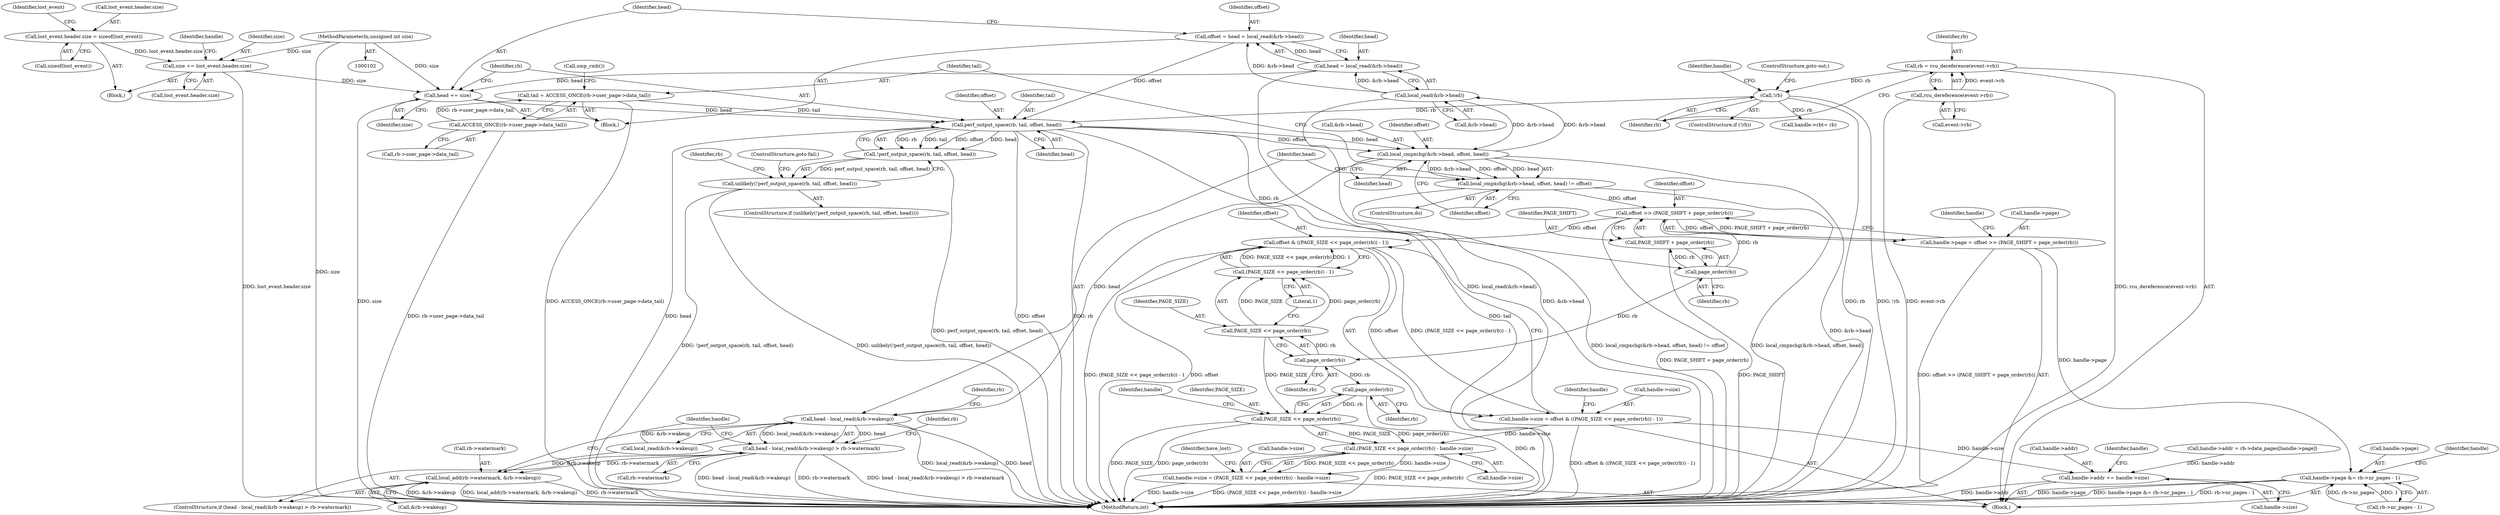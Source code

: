 digraph "0_linux_a8b0ca17b80e92faab46ee7179ba9e99ccb61233_68@API" {
"1000208" [label="(Call,offset = head = local_read(&rb->head))"];
"1000210" [label="(Call,head = local_read(&rb->head))"];
"1000212" [label="(Call,local_read(&rb->head))"];
"1000230" [label="(Call,local_cmpxchg(&rb->head, offset, head))"];
"1000223" [label="(Call,perf_output_space(rb, tail, offset, head))"];
"1000133" [label="(Call,!rb)"];
"1000126" [label="(Call,rb = rcu_dereference(event->rb))"];
"1000128" [label="(Call,rcu_dereference(event->rb))"];
"1000199" [label="(Call,tail = ACCESS_ONCE(rb->user_page->data_tail))"];
"1000201" [label="(Call,ACCESS_ONCE(rb->user_page->data_tail))"];
"1000208" [label="(Call,offset = head = local_read(&rb->head))"];
"1000217" [label="(Call,head += size)"];
"1000188" [label="(Call,size += lost_event.header.size)"];
"1000172" [label="(Call,lost_event.header.size = sizeof(lost_event))"];
"1000105" [label="(MethodParameterIn,unsigned int size)"];
"1000222" [label="(Call,!perf_output_space(rb, tail, offset, head))"];
"1000221" [label="(Call,unlikely(!perf_output_space(rb, tail, offset, head)))"];
"1000229" [label="(Call,local_cmpxchg(&rb->head, offset, head) != offset)"];
"1000262" [label="(Call,offset >> (PAGE_SHIFT + page_order(rb)))"];
"1000258" [label="(Call,handle->page = offset >> (PAGE_SHIFT + page_order(rb)))"];
"1000268" [label="(Call,handle->page &= rb->nr_pages - 1)"];
"1000281" [label="(Call,offset & ((PAGE_SIZE << page_order(rb)) - 1))"];
"1000277" [label="(Call,handle->size = offset & ((PAGE_SIZE << page_order(rb)) - 1))"];
"1000300" [label="(Call,handle->addr += handle->size)"];
"1000311" [label="(Call,(PAGE_SIZE << page_order(rb)) - handle->size)"];
"1000307" [label="(Call,handle->size = (PAGE_SIZE << page_order(rb)) - handle->size)"];
"1000240" [label="(Call,head - local_read(&rb->wakeup))"];
"1000239" [label="(Call,head - local_read(&rb->wakeup) > rb->watermark)"];
"1000250" [label="(Call,local_add(rb->watermark, &rb->wakeup))"];
"1000266" [label="(Call,page_order(rb))"];
"1000264" [label="(Call,PAGE_SHIFT + page_order(rb))"];
"1000286" [label="(Call,page_order(rb))"];
"1000284" [label="(Call,PAGE_SIZE << page_order(rb))"];
"1000283" [label="(Call,(PAGE_SIZE << page_order(rb)) - 1)"];
"1000312" [label="(Call,PAGE_SIZE << page_order(rb))"];
"1000314" [label="(Call,page_order(rb))"];
"1000281" [label="(Call,offset & ((PAGE_SIZE << page_order(rb)) - 1))"];
"1000222" [label="(Call,!perf_output_space(rb, tail, offset, head))"];
"1000188" [label="(Call,size += lost_event.header.size)"];
"1000312" [label="(Call,PAGE_SIZE << page_order(rb))"];
"1000240" [label="(Call,head - local_read(&rb->wakeup))"];
"1000183" [label="(Identifier,lost_event)"];
"1000266" [label="(Call,page_order(rb))"];
"1000262" [label="(Call,offset >> (PAGE_SHIFT + page_order(rb)))"];
"1000219" [label="(Identifier,size)"];
"1000199" [label="(Call,tail = ACCESS_ONCE(rb->user_page->data_tail))"];
"1000291" [label="(Identifier,handle)"];
"1000285" [label="(Identifier,PAGE_SIZE)"];
"1000235" [label="(Identifier,offset)"];
"1000105" [label="(MethodParameterIn,unsigned int size)"];
"1000231" [label="(Call,&rb->head)"];
"1000208" [label="(Call,offset = head = local_read(&rb->head))"];
"1000300" [label="(Call,handle->addr += handle->size)"];
"1000270" [label="(Identifier,handle)"];
"1000133" [label="(Call,!rb)"];
"1000309" [label="(Identifier,handle)"];
"1000134" [label="(Identifier,rb)"];
"1000202" [label="(Call,rb->user_page->data_tail)"];
"1000128" [label="(Call,rcu_dereference(event->rb))"];
"1000227" [label="(Identifier,head)"];
"1000287" [label="(Identifier,rb)"];
"1000172" [label="(Call,lost_event.header.size = sizeof(lost_event))"];
"1000311" [label="(Call,(PAGE_SIZE << page_order(rb)) - handle->size)"];
"1000211" [label="(Identifier,head)"];
"1000230" [label="(Call,local_cmpxchg(&rb->head, offset, head))"];
"1000250" [label="(Call,local_add(rb->watermark, &rb->wakeup))"];
"1000132" [label="(ControlStructure,if (!rb))"];
"1000304" [label="(Call,handle->size)"];
"1000314" [label="(Call,page_order(rb))"];
"1000258" [label="(Call,handle->page = offset >> (PAGE_SHIFT + page_order(rb)))"];
"1000282" [label="(Identifier,offset)"];
"1000127" [label="(Identifier,rb)"];
"1000263" [label="(Identifier,offset)"];
"1000241" [label="(Identifier,head)"];
"1000269" [label="(Call,handle->page)"];
"1000239" [label="(Call,head - local_read(&rb->wakeup) > rb->watermark)"];
"1000286" [label="(Call,page_order(rb))"];
"1000200" [label="(Identifier,tail)"];
"1000320" [label="(Identifier,have_lost)"];
"1000316" [label="(Call,handle->size)"];
"1000289" [label="(Call,handle->addr = rb->data_pages[handle->page])"];
"1000223" [label="(Call,perf_output_space(rb, tail, offset, head))"];
"1000217" [label="(Call,head += size)"];
"1000135" [label="(ControlStructure,goto out;)"];
"1000108" [label="(Block,)"];
"1000308" [label="(Call,handle->size)"];
"1000171" [label="(Block,)"];
"1000267" [label="(Identifier,rb)"];
"1000288" [label="(Literal,1)"];
"1000317" [label="(Identifier,handle)"];
"1000284" [label="(Call,PAGE_SIZE << page_order(rb))"];
"1000242" [label="(Call,local_read(&rb->wakeup))"];
"1000233" [label="(Identifier,rb)"];
"1000238" [label="(ControlStructure,if (head - local_read(&rb->wakeup) > rb->watermark))"];
"1000190" [label="(Call,lost_event.header.size)"];
"1000248" [label="(Identifier,rb)"];
"1000254" [label="(Call,&rb->wakeup)"];
"1000301" [label="(Call,handle->addr)"];
"1000129" [label="(Call,event->rb)"];
"1000178" [label="(Call,sizeof(lost_event))"];
"1000138" [label="(Identifier,handle)"];
"1000272" [label="(Call,rb->nr_pages - 1)"];
"1000251" [label="(Call,rb->watermark)"];
"1000226" [label="(Identifier,offset)"];
"1000283" [label="(Call,(PAGE_SIZE << page_order(rb)) - 1)"];
"1000210" [label="(Call,head = local_read(&rb->head))"];
"1000236" [label="(Identifier,head)"];
"1000264" [label="(Call,PAGE_SHIFT + page_order(rb))"];
"1000278" [label="(Call,handle->size)"];
"1000201" [label="(Call,ACCESS_ONCE(rb->user_page->data_tail))"];
"1000268" [label="(Call,handle->page &= rb->nr_pages - 1)"];
"1000307" [label="(Call,handle->size = (PAGE_SIZE << page_order(rb)) - handle->size)"];
"1000265" [label="(Identifier,PAGE_SHIFT)"];
"1000220" [label="(ControlStructure,if (unlikely(!perf_output_space(rb, tail, offset, head))))"];
"1000197" [label="(ControlStructure,do)"];
"1000313" [label="(Identifier,PAGE_SIZE)"];
"1000209" [label="(Identifier,offset)"];
"1000136" [label="(Call,handle->rb\t= rb)"];
"1000252" [label="(Identifier,rb)"];
"1000212" [label="(Call,local_read(&rb->head))"];
"1000126" [label="(Call,rb = rcu_dereference(event->rb))"];
"1000218" [label="(Identifier,head)"];
"1000207" [label="(Call,smp_rmb())"];
"1000221" [label="(Call,unlikely(!perf_output_space(rb, tail, offset, head)))"];
"1000315" [label="(Identifier,rb)"];
"1000229" [label="(Call,local_cmpxchg(&rb->head, offset, head) != offset)"];
"1000237" [label="(Identifier,offset)"];
"1000196" [label="(Identifier,handle)"];
"1000228" [label="(ControlStructure,goto fail;)"];
"1000189" [label="(Identifier,size)"];
"1000225" [label="(Identifier,tail)"];
"1000247" [label="(Call,rb->watermark)"];
"1000173" [label="(Call,lost_event.header.size)"];
"1000259" [label="(Call,handle->page)"];
"1000224" [label="(Identifier,rb)"];
"1000198" [label="(Block,)"];
"1000279" [label="(Identifier,handle)"];
"1000260" [label="(Identifier,handle)"];
"1000213" [label="(Call,&rb->head)"];
"1000376" [label="(MethodReturn,int)"];
"1000277" [label="(Call,handle->size = offset & ((PAGE_SIZE << page_order(rb)) - 1))"];
"1000208" -> "1000198"  [label="AST: "];
"1000208" -> "1000210"  [label="CFG: "];
"1000209" -> "1000208"  [label="AST: "];
"1000210" -> "1000208"  [label="AST: "];
"1000218" -> "1000208"  [label="CFG: "];
"1000210" -> "1000208"  [label="DDG: head"];
"1000212" -> "1000208"  [label="DDG: &rb->head"];
"1000208" -> "1000223"  [label="DDG: offset"];
"1000210" -> "1000212"  [label="CFG: "];
"1000211" -> "1000210"  [label="AST: "];
"1000212" -> "1000210"  [label="AST: "];
"1000210" -> "1000376"  [label="DDG: local_read(&rb->head)"];
"1000212" -> "1000210"  [label="DDG: &rb->head"];
"1000210" -> "1000217"  [label="DDG: head"];
"1000212" -> "1000213"  [label="CFG: "];
"1000213" -> "1000212"  [label="AST: "];
"1000212" -> "1000376"  [label="DDG: &rb->head"];
"1000230" -> "1000212"  [label="DDG: &rb->head"];
"1000212" -> "1000230"  [label="DDG: &rb->head"];
"1000230" -> "1000229"  [label="AST: "];
"1000230" -> "1000236"  [label="CFG: "];
"1000231" -> "1000230"  [label="AST: "];
"1000235" -> "1000230"  [label="AST: "];
"1000236" -> "1000230"  [label="AST: "];
"1000237" -> "1000230"  [label="CFG: "];
"1000230" -> "1000376"  [label="DDG: &rb->head"];
"1000230" -> "1000229"  [label="DDG: &rb->head"];
"1000230" -> "1000229"  [label="DDG: offset"];
"1000230" -> "1000229"  [label="DDG: head"];
"1000223" -> "1000230"  [label="DDG: offset"];
"1000223" -> "1000230"  [label="DDG: head"];
"1000230" -> "1000240"  [label="DDG: head"];
"1000223" -> "1000222"  [label="AST: "];
"1000223" -> "1000227"  [label="CFG: "];
"1000224" -> "1000223"  [label="AST: "];
"1000225" -> "1000223"  [label="AST: "];
"1000226" -> "1000223"  [label="AST: "];
"1000227" -> "1000223"  [label="AST: "];
"1000222" -> "1000223"  [label="CFG: "];
"1000223" -> "1000376"  [label="DDG: tail"];
"1000223" -> "1000376"  [label="DDG: head"];
"1000223" -> "1000376"  [label="DDG: offset"];
"1000223" -> "1000376"  [label="DDG: rb"];
"1000223" -> "1000222"  [label="DDG: rb"];
"1000223" -> "1000222"  [label="DDG: tail"];
"1000223" -> "1000222"  [label="DDG: offset"];
"1000223" -> "1000222"  [label="DDG: head"];
"1000133" -> "1000223"  [label="DDG: rb"];
"1000199" -> "1000223"  [label="DDG: tail"];
"1000217" -> "1000223"  [label="DDG: head"];
"1000223" -> "1000266"  [label="DDG: rb"];
"1000133" -> "1000132"  [label="AST: "];
"1000133" -> "1000134"  [label="CFG: "];
"1000134" -> "1000133"  [label="AST: "];
"1000135" -> "1000133"  [label="CFG: "];
"1000138" -> "1000133"  [label="CFG: "];
"1000133" -> "1000376"  [label="DDG: rb"];
"1000133" -> "1000376"  [label="DDG: !rb"];
"1000126" -> "1000133"  [label="DDG: rb"];
"1000133" -> "1000136"  [label="DDG: rb"];
"1000126" -> "1000108"  [label="AST: "];
"1000126" -> "1000128"  [label="CFG: "];
"1000127" -> "1000126"  [label="AST: "];
"1000128" -> "1000126"  [label="AST: "];
"1000134" -> "1000126"  [label="CFG: "];
"1000126" -> "1000376"  [label="DDG: rcu_dereference(event->rb)"];
"1000128" -> "1000126"  [label="DDG: event->rb"];
"1000128" -> "1000129"  [label="CFG: "];
"1000129" -> "1000128"  [label="AST: "];
"1000128" -> "1000376"  [label="DDG: event->rb"];
"1000199" -> "1000198"  [label="AST: "];
"1000199" -> "1000201"  [label="CFG: "];
"1000200" -> "1000199"  [label="AST: "];
"1000201" -> "1000199"  [label="AST: "];
"1000207" -> "1000199"  [label="CFG: "];
"1000199" -> "1000376"  [label="DDG: ACCESS_ONCE(rb->user_page->data_tail)"];
"1000201" -> "1000199"  [label="DDG: rb->user_page->data_tail"];
"1000201" -> "1000202"  [label="CFG: "];
"1000202" -> "1000201"  [label="AST: "];
"1000201" -> "1000376"  [label="DDG: rb->user_page->data_tail"];
"1000217" -> "1000198"  [label="AST: "];
"1000217" -> "1000219"  [label="CFG: "];
"1000218" -> "1000217"  [label="AST: "];
"1000219" -> "1000217"  [label="AST: "];
"1000224" -> "1000217"  [label="CFG: "];
"1000217" -> "1000376"  [label="DDG: size"];
"1000188" -> "1000217"  [label="DDG: size"];
"1000105" -> "1000217"  [label="DDG: size"];
"1000188" -> "1000171"  [label="AST: "];
"1000188" -> "1000190"  [label="CFG: "];
"1000189" -> "1000188"  [label="AST: "];
"1000190" -> "1000188"  [label="AST: "];
"1000196" -> "1000188"  [label="CFG: "];
"1000188" -> "1000376"  [label="DDG: lost_event.header.size"];
"1000172" -> "1000188"  [label="DDG: lost_event.header.size"];
"1000105" -> "1000188"  [label="DDG: size"];
"1000172" -> "1000171"  [label="AST: "];
"1000172" -> "1000178"  [label="CFG: "];
"1000173" -> "1000172"  [label="AST: "];
"1000178" -> "1000172"  [label="AST: "];
"1000183" -> "1000172"  [label="CFG: "];
"1000105" -> "1000102"  [label="AST: "];
"1000105" -> "1000376"  [label="DDG: size"];
"1000222" -> "1000221"  [label="AST: "];
"1000221" -> "1000222"  [label="CFG: "];
"1000222" -> "1000376"  [label="DDG: perf_output_space(rb, tail, offset, head)"];
"1000222" -> "1000221"  [label="DDG: perf_output_space(rb, tail, offset, head)"];
"1000221" -> "1000220"  [label="AST: "];
"1000233" -> "1000221"  [label="CFG: "];
"1000228" -> "1000221"  [label="CFG: "];
"1000221" -> "1000376"  [label="DDG: unlikely(!perf_output_space(rb, tail, offset, head))"];
"1000221" -> "1000376"  [label="DDG: !perf_output_space(rb, tail, offset, head)"];
"1000229" -> "1000197"  [label="AST: "];
"1000229" -> "1000237"  [label="CFG: "];
"1000237" -> "1000229"  [label="AST: "];
"1000200" -> "1000229"  [label="CFG: "];
"1000241" -> "1000229"  [label="CFG: "];
"1000229" -> "1000376"  [label="DDG: local_cmpxchg(&rb->head, offset, head) != offset"];
"1000229" -> "1000376"  [label="DDG: local_cmpxchg(&rb->head, offset, head)"];
"1000229" -> "1000262"  [label="DDG: offset"];
"1000262" -> "1000258"  [label="AST: "];
"1000262" -> "1000264"  [label="CFG: "];
"1000263" -> "1000262"  [label="AST: "];
"1000264" -> "1000262"  [label="AST: "];
"1000258" -> "1000262"  [label="CFG: "];
"1000262" -> "1000376"  [label="DDG: PAGE_SHIFT + page_order(rb)"];
"1000262" -> "1000258"  [label="DDG: offset"];
"1000262" -> "1000258"  [label="DDG: PAGE_SHIFT + page_order(rb)"];
"1000266" -> "1000262"  [label="DDG: rb"];
"1000262" -> "1000281"  [label="DDG: offset"];
"1000258" -> "1000108"  [label="AST: "];
"1000259" -> "1000258"  [label="AST: "];
"1000270" -> "1000258"  [label="CFG: "];
"1000258" -> "1000376"  [label="DDG: offset >> (PAGE_SHIFT + page_order(rb))"];
"1000258" -> "1000268"  [label="DDG: handle->page"];
"1000268" -> "1000108"  [label="AST: "];
"1000268" -> "1000272"  [label="CFG: "];
"1000269" -> "1000268"  [label="AST: "];
"1000272" -> "1000268"  [label="AST: "];
"1000279" -> "1000268"  [label="CFG: "];
"1000268" -> "1000376"  [label="DDG: handle->page"];
"1000268" -> "1000376"  [label="DDG: handle->page &= rb->nr_pages - 1"];
"1000268" -> "1000376"  [label="DDG: rb->nr_pages - 1"];
"1000272" -> "1000268"  [label="DDG: rb->nr_pages"];
"1000272" -> "1000268"  [label="DDG: 1"];
"1000281" -> "1000277"  [label="AST: "];
"1000281" -> "1000283"  [label="CFG: "];
"1000282" -> "1000281"  [label="AST: "];
"1000283" -> "1000281"  [label="AST: "];
"1000277" -> "1000281"  [label="CFG: "];
"1000281" -> "1000376"  [label="DDG: offset"];
"1000281" -> "1000376"  [label="DDG: (PAGE_SIZE << page_order(rb)) - 1"];
"1000281" -> "1000277"  [label="DDG: offset"];
"1000281" -> "1000277"  [label="DDG: (PAGE_SIZE << page_order(rb)) - 1"];
"1000283" -> "1000281"  [label="DDG: PAGE_SIZE << page_order(rb)"];
"1000283" -> "1000281"  [label="DDG: 1"];
"1000277" -> "1000108"  [label="AST: "];
"1000278" -> "1000277"  [label="AST: "];
"1000291" -> "1000277"  [label="CFG: "];
"1000277" -> "1000376"  [label="DDG: offset & ((PAGE_SIZE << page_order(rb)) - 1)"];
"1000277" -> "1000300"  [label="DDG: handle->size"];
"1000277" -> "1000311"  [label="DDG: handle->size"];
"1000300" -> "1000108"  [label="AST: "];
"1000300" -> "1000304"  [label="CFG: "];
"1000301" -> "1000300"  [label="AST: "];
"1000304" -> "1000300"  [label="AST: "];
"1000309" -> "1000300"  [label="CFG: "];
"1000300" -> "1000376"  [label="DDG: handle->addr"];
"1000289" -> "1000300"  [label="DDG: handle->addr"];
"1000311" -> "1000307"  [label="AST: "];
"1000311" -> "1000316"  [label="CFG: "];
"1000312" -> "1000311"  [label="AST: "];
"1000316" -> "1000311"  [label="AST: "];
"1000307" -> "1000311"  [label="CFG: "];
"1000311" -> "1000376"  [label="DDG: PAGE_SIZE << page_order(rb)"];
"1000311" -> "1000307"  [label="DDG: PAGE_SIZE << page_order(rb)"];
"1000311" -> "1000307"  [label="DDG: handle->size"];
"1000312" -> "1000311"  [label="DDG: PAGE_SIZE"];
"1000312" -> "1000311"  [label="DDG: page_order(rb)"];
"1000307" -> "1000108"  [label="AST: "];
"1000308" -> "1000307"  [label="AST: "];
"1000320" -> "1000307"  [label="CFG: "];
"1000307" -> "1000376"  [label="DDG: (PAGE_SIZE << page_order(rb)) - handle->size"];
"1000307" -> "1000376"  [label="DDG: handle->size"];
"1000240" -> "1000239"  [label="AST: "];
"1000240" -> "1000242"  [label="CFG: "];
"1000241" -> "1000240"  [label="AST: "];
"1000242" -> "1000240"  [label="AST: "];
"1000248" -> "1000240"  [label="CFG: "];
"1000240" -> "1000376"  [label="DDG: local_read(&rb->wakeup)"];
"1000240" -> "1000376"  [label="DDG: head"];
"1000240" -> "1000239"  [label="DDG: head"];
"1000240" -> "1000239"  [label="DDG: local_read(&rb->wakeup)"];
"1000242" -> "1000240"  [label="DDG: &rb->wakeup"];
"1000239" -> "1000238"  [label="AST: "];
"1000239" -> "1000247"  [label="CFG: "];
"1000247" -> "1000239"  [label="AST: "];
"1000252" -> "1000239"  [label="CFG: "];
"1000260" -> "1000239"  [label="CFG: "];
"1000239" -> "1000376"  [label="DDG: head - local_read(&rb->wakeup) > rb->watermark"];
"1000239" -> "1000376"  [label="DDG: head - local_read(&rb->wakeup)"];
"1000239" -> "1000376"  [label="DDG: rb->watermark"];
"1000239" -> "1000250"  [label="DDG: rb->watermark"];
"1000250" -> "1000238"  [label="AST: "];
"1000250" -> "1000254"  [label="CFG: "];
"1000251" -> "1000250"  [label="AST: "];
"1000254" -> "1000250"  [label="AST: "];
"1000260" -> "1000250"  [label="CFG: "];
"1000250" -> "1000376"  [label="DDG: rb->watermark"];
"1000250" -> "1000376"  [label="DDG: &rb->wakeup"];
"1000250" -> "1000376"  [label="DDG: local_add(rb->watermark, &rb->wakeup)"];
"1000242" -> "1000250"  [label="DDG: &rb->wakeup"];
"1000266" -> "1000264"  [label="AST: "];
"1000266" -> "1000267"  [label="CFG: "];
"1000267" -> "1000266"  [label="AST: "];
"1000264" -> "1000266"  [label="CFG: "];
"1000266" -> "1000264"  [label="DDG: rb"];
"1000266" -> "1000286"  [label="DDG: rb"];
"1000265" -> "1000264"  [label="AST: "];
"1000264" -> "1000376"  [label="DDG: PAGE_SHIFT"];
"1000286" -> "1000284"  [label="AST: "];
"1000286" -> "1000287"  [label="CFG: "];
"1000287" -> "1000286"  [label="AST: "];
"1000284" -> "1000286"  [label="CFG: "];
"1000286" -> "1000284"  [label="DDG: rb"];
"1000286" -> "1000314"  [label="DDG: rb"];
"1000284" -> "1000283"  [label="AST: "];
"1000285" -> "1000284"  [label="AST: "];
"1000288" -> "1000284"  [label="CFG: "];
"1000284" -> "1000283"  [label="DDG: PAGE_SIZE"];
"1000284" -> "1000283"  [label="DDG: page_order(rb)"];
"1000284" -> "1000312"  [label="DDG: PAGE_SIZE"];
"1000283" -> "1000288"  [label="CFG: "];
"1000288" -> "1000283"  [label="AST: "];
"1000312" -> "1000314"  [label="CFG: "];
"1000313" -> "1000312"  [label="AST: "];
"1000314" -> "1000312"  [label="AST: "];
"1000317" -> "1000312"  [label="CFG: "];
"1000312" -> "1000376"  [label="DDG: PAGE_SIZE"];
"1000312" -> "1000376"  [label="DDG: page_order(rb)"];
"1000314" -> "1000312"  [label="DDG: rb"];
"1000314" -> "1000315"  [label="CFG: "];
"1000315" -> "1000314"  [label="AST: "];
"1000314" -> "1000376"  [label="DDG: rb"];
}
